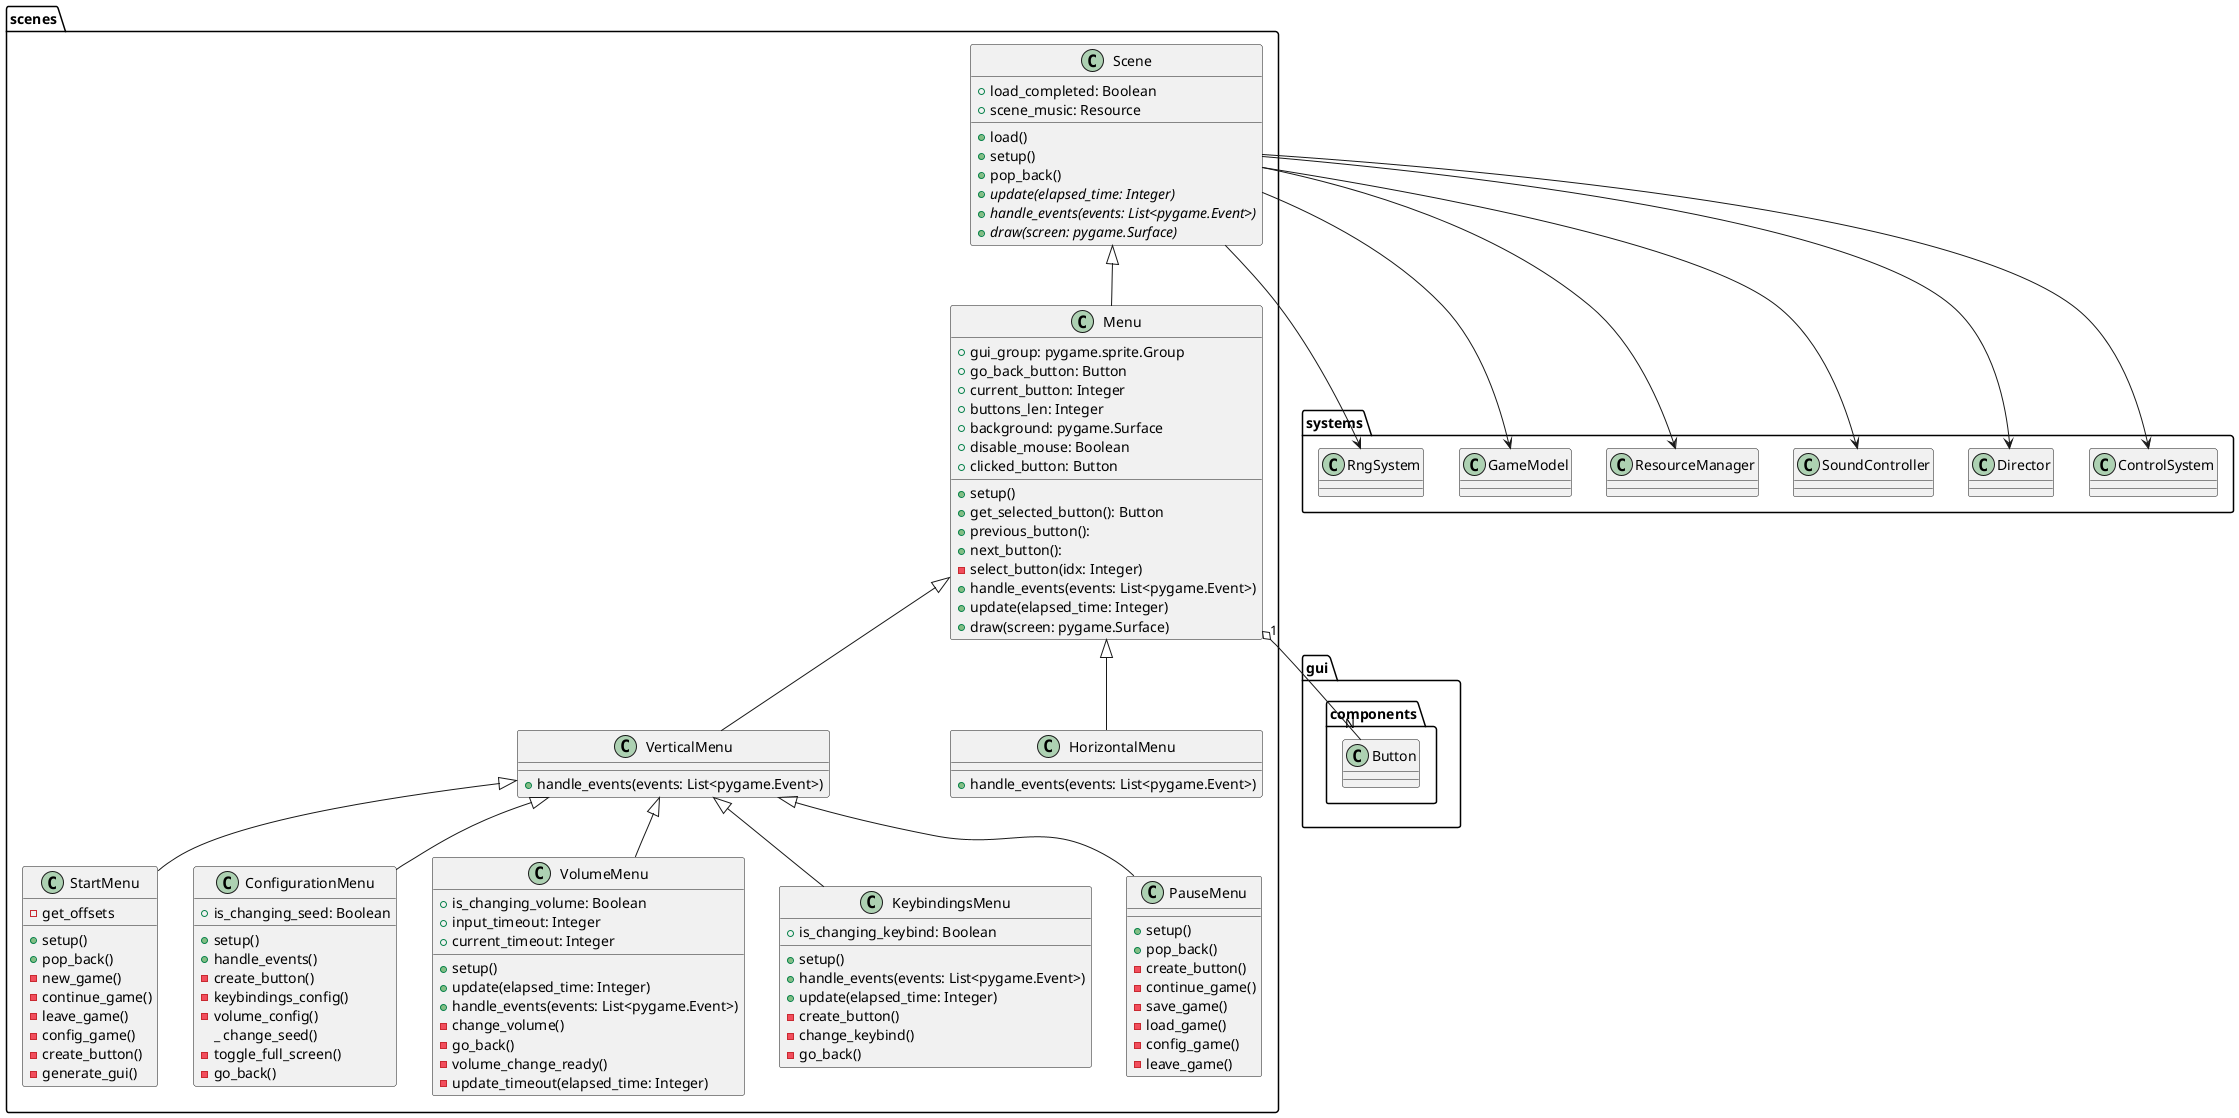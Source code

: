 @startuml menu_scenes_uml

class scenes.Scene {
	+ load_completed: Boolean
	+ scene_music: Resource

	+ load()
	+ setup()
	+ pop_back()
	{abstract} + update(elapsed_time: Integer)
	{abstract} + handle_events(events: List<pygame.Event>)
	{abstract} + draw(screen: pygame.Surface)
}

class scenes.Menu extends scenes.Scene {
	+ gui_group: pygame.sprite.Group
	+ go_back_button: Button
	+ current_button: Integer
	+ buttons_len: Integer
	+ background: pygame.Surface
	+ disable_mouse: Boolean
	+ clicked_button: Button

	+ setup()
	+ get_selected_button(): Button
	+ previous_button():
	+ next_button():
	- select_button(idx: Integer)
	+ handle_events(events: List<pygame.Event>)
	+ update(elapsed_time: Integer)
	+ draw(screen: pygame.Surface)
}

class scenes.VerticalMenu extends scenes.Menu {
	+ handle_events(events: List<pygame.Event>)
}

class scenes.HorizontalMenu extends scenes.Menu {
	+ handle_events(events: List<pygame.Event>)
}

class scenes.StartMenu extends scenes.VerticalMenu {
	+ setup()
	+ pop_back()
	- new_game()
	- continue_game()
	- leave_game()
	- config_game()
	- create_button()
	- get_offsets
	- generate_gui()
}

class scenes.ConfigurationMenu extends scenes.VerticalMenu {
	+ is_changing_seed: Boolean

	+ setup()
	+ handle_events()
	- create_button()
	- keybindings_config()
	- volume_config()
	_ change_seed()
	- toggle_full_screen()
	- go_back()
}

class scenes.VolumeMenu extends scenes.VerticalMenu {
	+ is_changing_volume: Boolean
	+ input_timeout: Integer
	+ current_timeout: Integer

	+ setup()
	+ update(elapsed_time: Integer)
	+ handle_events(events: List<pygame.Event>)
	- change_volume()
	- go_back()
	- volume_change_ready()
	- update_timeout(elapsed_time: Integer)
}

class scenes.KeybindingsMenu extends scenes.VerticalMenu {
	+ is_changing_keybind: Boolean

	+ setup()
	+ handle_events(events: List<pygame.Event>)
	+ update(elapsed_time: Integer)
	- create_button()
	- change_keybind()
	- go_back()
}

class scenes.PauseMenu extends scenes.VerticalMenu {
	+ setup()
	+ pop_back()
	- create_button()
	- continue_game()
	- save_game()
	- load_game()
	- config_game()
	- leave_game()
}

scenes.Scene --> systems.ControlSystem
scenes.Scene --> systems.Director
scenes.Scene --> systems.SoundController
scenes.Scene --> systems.ResourceManager
scenes.Scene --> systems.GameModel
scenes.Scene --> systems.RngSystem

scenes.Menu "1" o-- "N" gui.components.Button

@enduml
